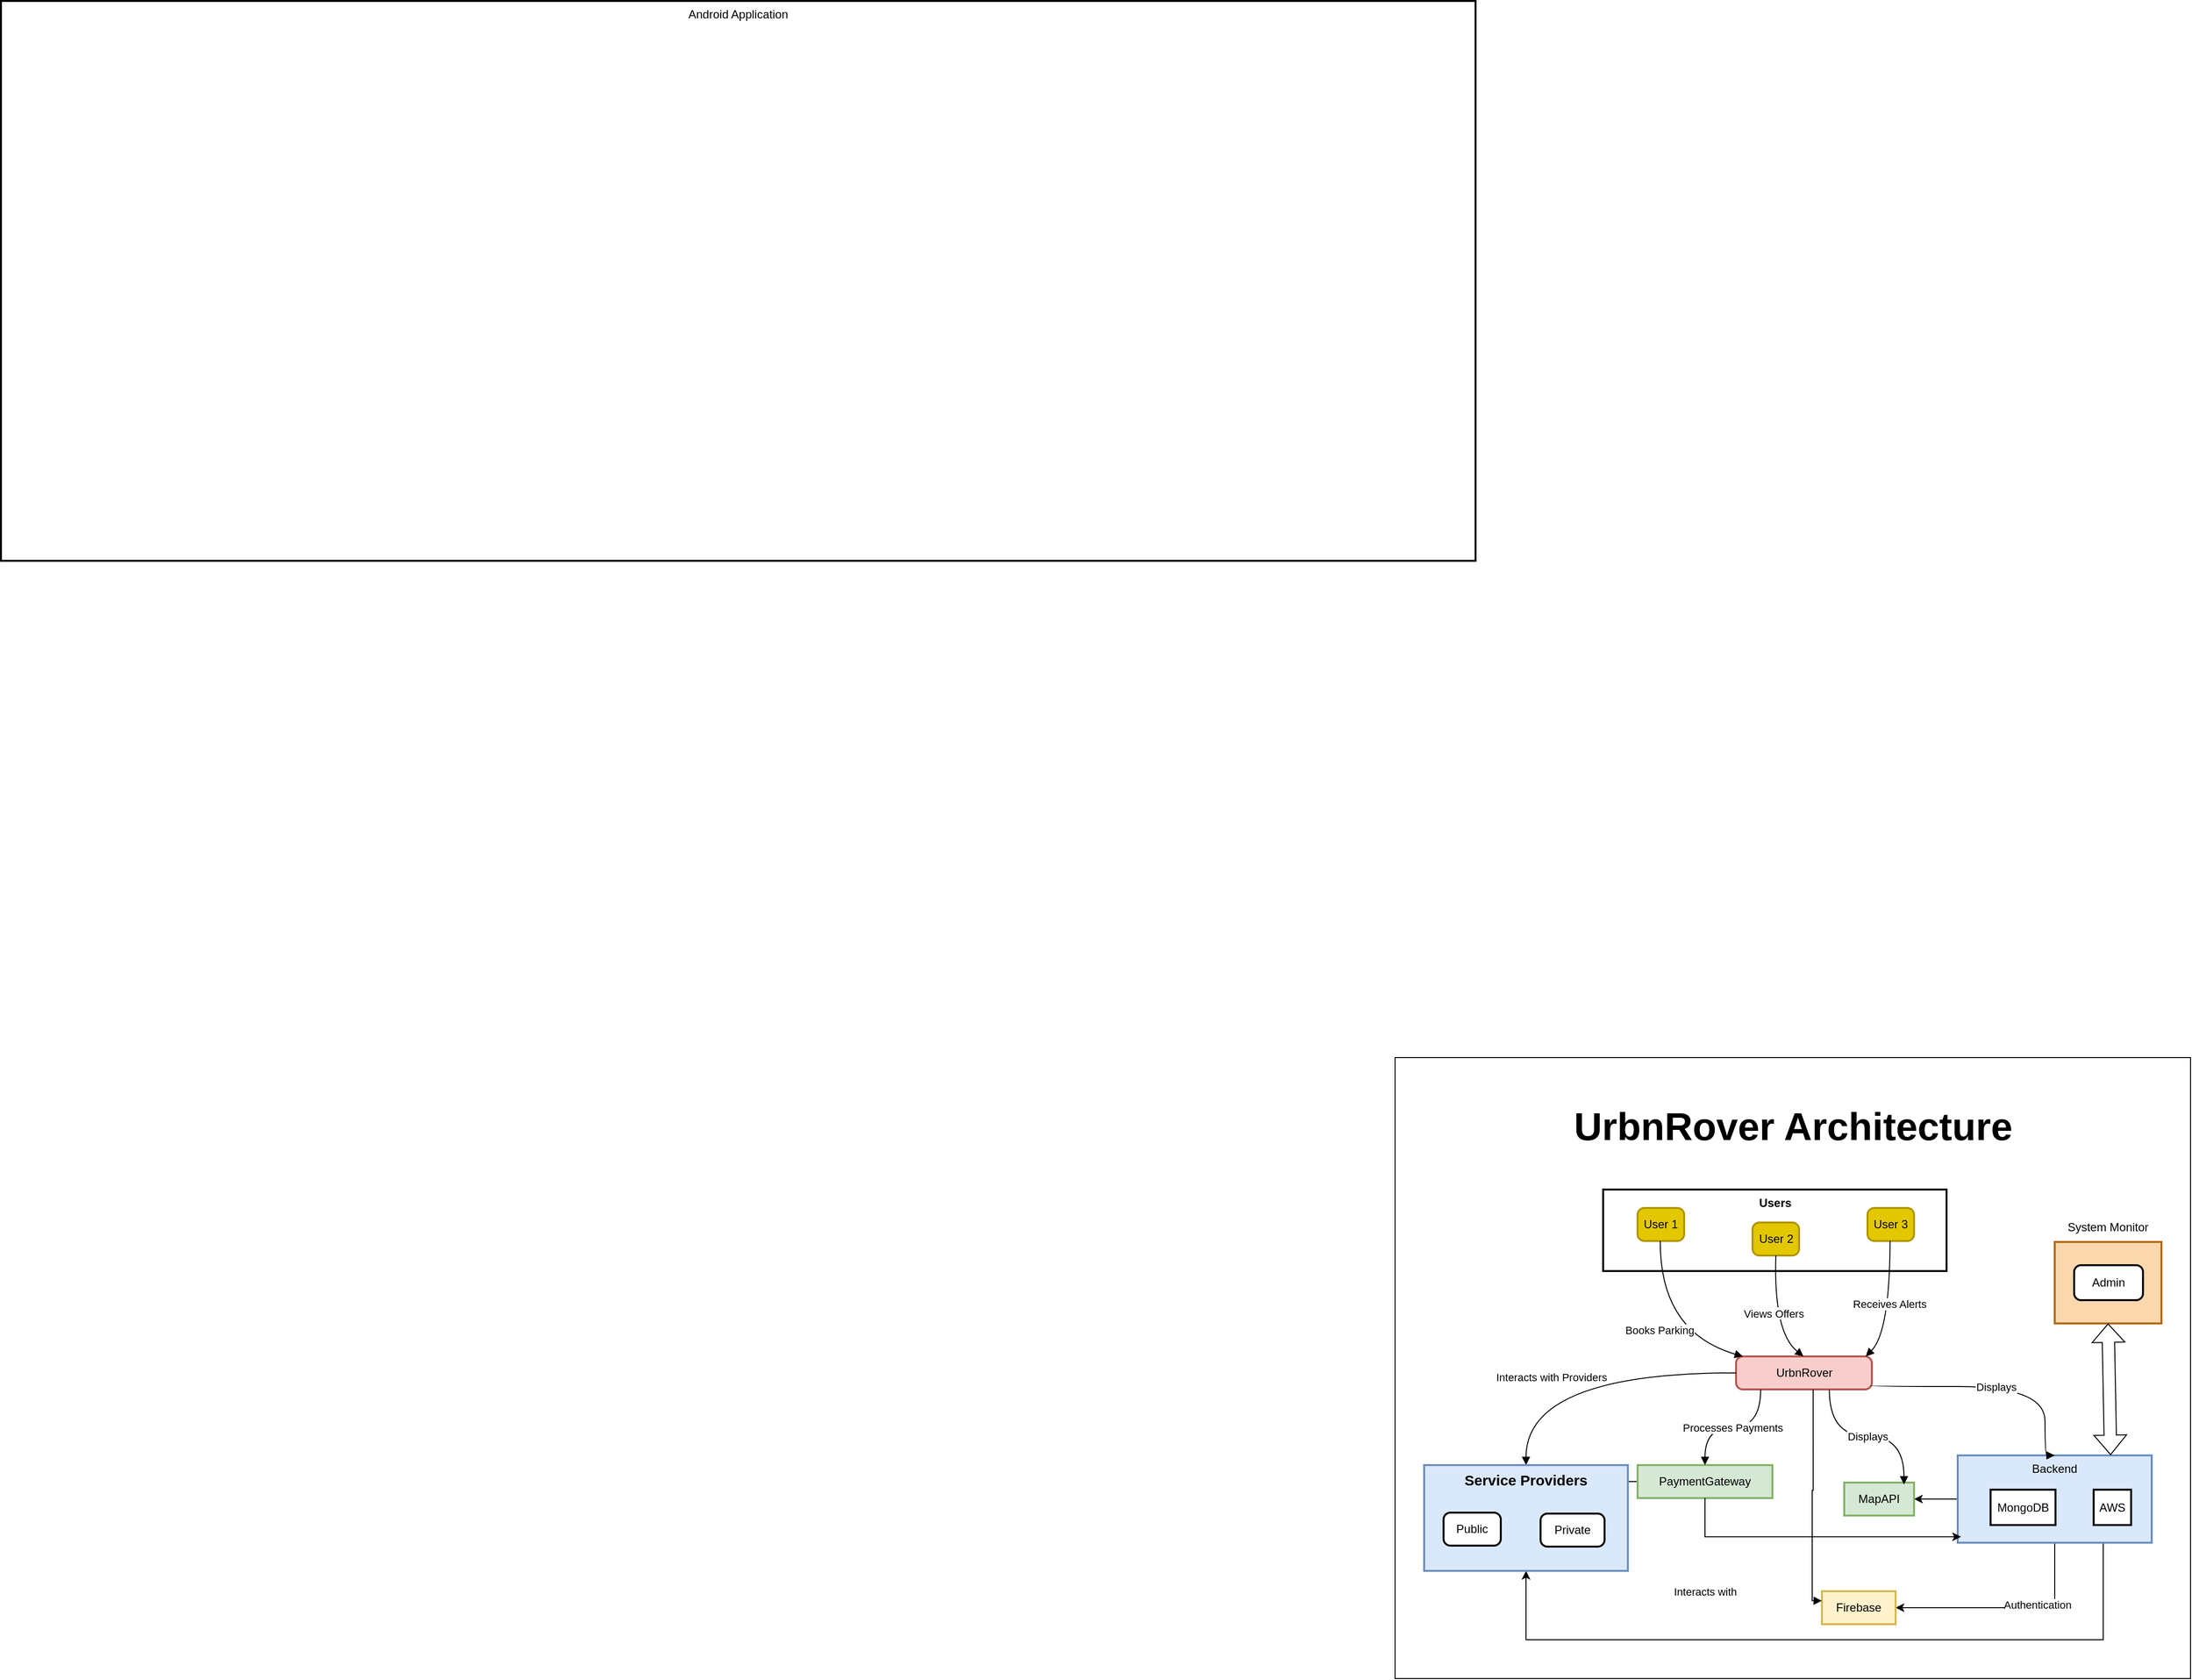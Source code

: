 <mxfile version="21.8.2" type="github">
  <diagram id="TGpe45YdTHm00n5unMOi" name="Page-2">
    <mxGraphModel dx="1500" dy="2562" grid="1" gridSize="10" guides="1" tooltips="1" connect="1" arrows="1" fold="1" page="1" pageScale="1" pageWidth="827" pageHeight="1169" math="0" shadow="0">
      <root>
        <mxCell id="0" />
        <mxCell id="1" parent="0" />
        <mxCell id="XvxGuA_PLaIaQm-edbHC-31" value="&lt;br&gt;&lt;br&gt;&lt;br&gt;&lt;br&gt;&lt;br&gt;&lt;br&gt;&lt;br&gt;" style="whiteSpace=wrap;html=1;" vertex="1" parent="1">
          <mxGeometry x="630" y="-110" width="820" height="640" as="geometry" />
        </mxCell>
        <mxCell id="XvxGuA_PLaIaQm-edbHC-7" style="edgeStyle=orthogonalEdgeStyle;rounded=0;orthogonalLoop=1;jettySize=auto;html=1;exitX=0.5;exitY=1;exitDx=0;exitDy=0;entryX=1;entryY=0.5;entryDx=0;entryDy=0;" edge="1" parent="1" source="cLZUiNcZSRKTFdNPr3M2-7" target="cLZUiNcZSRKTFdNPr3M2-13">
          <mxGeometry relative="1" as="geometry" />
        </mxCell>
        <mxCell id="XvxGuA_PLaIaQm-edbHC-8" value="Authentication" style="edgeLabel;html=1;align=center;verticalAlign=middle;resizable=0;points=[];" vertex="1" connectable="0" parent="XvxGuA_PLaIaQm-edbHC-7">
          <mxGeometry x="-0.258" y="-3" relative="1" as="geometry">
            <mxPoint as="offset" />
          </mxGeometry>
        </mxCell>
        <mxCell id="XvxGuA_PLaIaQm-edbHC-13" style="edgeStyle=orthogonalEdgeStyle;rounded=0;orthogonalLoop=1;jettySize=auto;html=1;exitX=0.75;exitY=1;exitDx=0;exitDy=0;entryX=0.5;entryY=1;entryDx=0;entryDy=0;" edge="1" parent="1" source="cLZUiNcZSRKTFdNPr3M2-7" target="cLZUiNcZSRKTFdNPr3M2-4">
          <mxGeometry relative="1" as="geometry">
            <Array as="points">
              <mxPoint x="1355" y="490" />
              <mxPoint x="755" y="490" />
            </Array>
          </mxGeometry>
        </mxCell>
        <mxCell id="XvxGuA_PLaIaQm-edbHC-16" style="edgeStyle=orthogonalEdgeStyle;rounded=0;orthogonalLoop=1;jettySize=auto;html=1;exitX=0;exitY=0.5;exitDx=0;exitDy=0;" edge="1" parent="1" source="cLZUiNcZSRKTFdNPr3M2-7" target="cLZUiNcZSRKTFdNPr3M2-12">
          <mxGeometry relative="1" as="geometry" />
        </mxCell>
        <mxCell id="cLZUiNcZSRKTFdNPr3M2-7" value="Backend" style="whiteSpace=wrap;strokeWidth=2;verticalAlign=top;fillColor=#dae8fc;strokeColor=#6c8ebf;" parent="1" vertex="1">
          <mxGeometry x="1210" y="300" width="200" height="90" as="geometry" />
        </mxCell>
        <mxCell id="cLZUiNcZSRKTFdNPr3M2-8" value="MongoDB" style="whiteSpace=wrap;strokeWidth=2;" parent="cLZUiNcZSRKTFdNPr3M2-7" vertex="1">
          <mxGeometry x="33.858" y="35.357" width="66.929" height="36.429" as="geometry" />
        </mxCell>
        <mxCell id="cLZUiNcZSRKTFdNPr3M2-9" value="AWS" style="whiteSpace=wrap;strokeWidth=2;" parent="cLZUiNcZSRKTFdNPr3M2-7" vertex="1">
          <mxGeometry x="140.157" y="35.357" width="38.583" height="36.429" as="geometry" />
        </mxCell>
        <mxCell id="cLZUiNcZSRKTFdNPr3M2-11" value="UrbnRover" style="rounded=1;absoluteArcSize=1;arcSize=14;whiteSpace=wrap;strokeWidth=2;fillColor=#f8cecc;strokeColor=#b85450;" parent="1" vertex="1">
          <mxGeometry x="981.5" y="198" width="140" height="34" as="geometry" />
        </mxCell>
        <mxCell id="cLZUiNcZSRKTFdNPr3M2-12" value="MapAPI" style="whiteSpace=wrap;strokeWidth=2;fillColor=#d5e8d4;strokeColor=#82b366;" parent="1" vertex="1">
          <mxGeometry x="1093" y="328" width="72" height="34" as="geometry" />
        </mxCell>
        <mxCell id="cLZUiNcZSRKTFdNPr3M2-13" value="Firebase" style="whiteSpace=wrap;strokeWidth=2;fillColor=#fff2cc;strokeColor=#d6b656;" parent="1" vertex="1">
          <mxGeometry x="1070" y="440" width="76" height="34" as="geometry" />
        </mxCell>
        <mxCell id="cLZUiNcZSRKTFdNPr3M2-14" value="Users" style="whiteSpace=wrap;strokeWidth=2;verticalAlign=top;fontStyle=1" parent="1" vertex="1">
          <mxGeometry x="844.5" y="26" width="354" height="84" as="geometry" />
        </mxCell>
        <mxCell id="cLZUiNcZSRKTFdNPr3M2-15" value="User 1" style="rounded=1;absoluteArcSize=1;arcSize=14;whiteSpace=wrap;strokeWidth=2;fillColor=#e3c800;fontColor=#000000;strokeColor=#B09500;" parent="1" vertex="1">
          <mxGeometry x="880" y="45" width="48" height="34" as="geometry" />
        </mxCell>
        <mxCell id="cLZUiNcZSRKTFdNPr3M2-16" value="User 2" style="rounded=1;absoluteArcSize=1;arcSize=14;whiteSpace=wrap;strokeWidth=2;fillColor=#e3c800;fontColor=#000000;strokeColor=#B09500;" parent="1" vertex="1">
          <mxGeometry x="998.5" y="60" width="48" height="34" as="geometry" />
        </mxCell>
        <mxCell id="cLZUiNcZSRKTFdNPr3M2-17" value="User 3" style="rounded=1;absoluteArcSize=1;arcSize=14;whiteSpace=wrap;strokeWidth=2;fillColor=#e3c800;fontColor=#000000;strokeColor=#B09500;" parent="1" vertex="1">
          <mxGeometry x="1117" y="45" width="48" height="34" as="geometry" />
        </mxCell>
        <mxCell id="XvxGuA_PLaIaQm-edbHC-24" value="" style="edgeStyle=orthogonalEdgeStyle;rounded=0;orthogonalLoop=1;jettySize=auto;html=1;" edge="1" parent="1" source="cLZUiNcZSRKTFdNPr3M2-18" target="cLZUiNcZSRKTFdNPr3M2-6">
          <mxGeometry relative="1" as="geometry" />
        </mxCell>
        <mxCell id="cLZUiNcZSRKTFdNPr3M2-18" value="PaymentGateway" style="whiteSpace=wrap;strokeWidth=2;fillColor=#d5e8d4;strokeColor=#82b366;" parent="1" vertex="1">
          <mxGeometry x="880" y="310" width="139" height="34" as="geometry" />
        </mxCell>
        <mxCell id="cLZUiNcZSRKTFdNPr3M2-19" value="Displays" style="startArrow=none;endArrow=block;exitX=0.687;exitY=1.01;entryX=0.856;entryY=0.059;rounded=0;exitDx=0;exitDy=0;exitPerimeter=0;edgeStyle=orthogonalEdgeStyle;curved=1;entryDx=0;entryDy=0;entryPerimeter=0;" parent="1" source="cLZUiNcZSRKTFdNPr3M2-11" target="cLZUiNcZSRKTFdNPr3M2-12" edge="1">
          <mxGeometry relative="1" as="geometry" />
        </mxCell>
        <mxCell id="cLZUiNcZSRKTFdNPr3M2-20" value="Interacts with" style="startArrow=none;endArrow=block;exitX=0.565;exitY=0.98;entryX=0.002;entryY=0.29;rounded=0;edgeStyle=orthogonalEdgeStyle;" parent="1" source="cLZUiNcZSRKTFdNPr3M2-11" target="cLZUiNcZSRKTFdNPr3M2-13" edge="1">
          <mxGeometry x="0.828" y="-110" relative="1" as="geometry">
            <mxPoint as="offset" />
          </mxGeometry>
        </mxCell>
        <mxCell id="cLZUiNcZSRKTFdNPr3M2-21" value="Books Parking" style="curved=1;startArrow=none;endArrow=block;exitX=0.487;exitY=0.993;entryX=0.039;entryY=-0.013;rounded=0;" parent="1" source="cLZUiNcZSRKTFdNPr3M2-15" target="cLZUiNcZSRKTFdNPr3M2-11" edge="1">
          <mxGeometry x="-0.003" relative="1" as="geometry">
            <Array as="points">
              <mxPoint x="903" y="173" />
            </Array>
            <mxPoint as="offset" />
          </mxGeometry>
        </mxCell>
        <mxCell id="cLZUiNcZSRKTFdNPr3M2-22" value="Views Offers" style="curved=1;startArrow=none;endArrow=block;exitX=0.501;exitY=0.993;entryX=0.496;entryY=-0.013;rounded=0;" parent="1" source="cLZUiNcZSRKTFdNPr3M2-16" target="cLZUiNcZSRKTFdNPr3M2-11" edge="1">
          <mxGeometry relative="1" as="geometry">
            <Array as="points">
              <mxPoint x="1020" y="173" />
            </Array>
          </mxGeometry>
        </mxCell>
        <mxCell id="cLZUiNcZSRKTFdNPr3M2-23" value="Receives Alerts" style="curved=1;startArrow=none;endArrow=block;exitX=0.485;exitY=0.993;entryX=0.967;entryY=-0.013;rounded=0;" parent="1" source="cLZUiNcZSRKTFdNPr3M2-17" target="cLZUiNcZSRKTFdNPr3M2-11" edge="1">
          <mxGeometry relative="1" as="geometry">
            <Array as="points">
              <mxPoint x="1140" y="173" />
            </Array>
          </mxGeometry>
        </mxCell>
        <mxCell id="cLZUiNcZSRKTFdNPr3M2-24" value="Processes Payments" style="startArrow=none;endArrow=block;exitX=0.194;exitY=0.98;rounded=0;edgeStyle=orthogonalEdgeStyle;curved=1;entryX=0.5;entryY=0;entryDx=0;entryDy=0;" parent="1" source="cLZUiNcZSRKTFdNPr3M2-11" target="cLZUiNcZSRKTFdNPr3M2-18" edge="1">
          <mxGeometry relative="1" as="geometry">
            <mxPoint x="920" y="300" as="targetPoint" />
          </mxGeometry>
        </mxCell>
        <mxCell id="cLZUiNcZSRKTFdNPr3M2-27" value="Interacts with Providers" style="startArrow=none;endArrow=block;exitX=0;exitY=0.5;rounded=0;entryX=0.5;entryY=0;entryDx=0;entryDy=0;exitDx=0;exitDy=0;edgeStyle=orthogonalEdgeStyle;curved=1;" parent="1" edge="1" target="cLZUiNcZSRKTFdNPr3M2-4" source="cLZUiNcZSRKTFdNPr3M2-11">
          <mxGeometry x="0.213" y="4" relative="1" as="geometry">
            <mxPoint x="1117" y="150.005" as="sourcePoint" />
            <mxPoint x="357" y="280" as="targetPoint" />
            <mxPoint x="-1" as="offset" />
          </mxGeometry>
        </mxCell>
        <mxCell id="zHc5FtYi1ibVrk5QGJjf-5" value="" style="group;rotation=90;" parent="1" vertex="1" connectable="0">
          <mxGeometry x="660" y="310" width="210" height="109" as="geometry" />
        </mxCell>
        <mxCell id="cLZUiNcZSRKTFdNPr3M2-4" value="Service Providers" style="whiteSpace=wrap;strokeWidth=2;verticalAlign=top;fontStyle=1;fontSize=15;fillColor=#dae8fc;strokeColor=#6c8ebf;" parent="zHc5FtYi1ibVrk5QGJjf-5" vertex="1">
          <mxGeometry width="210" height="109" as="geometry" />
        </mxCell>
        <mxCell id="cLZUiNcZSRKTFdNPr3M2-5" value="Public" style="rounded=1;absoluteArcSize=1;arcSize=14;whiteSpace=wrap;strokeWidth=2;" parent="zHc5FtYi1ibVrk5QGJjf-5" vertex="1">
          <mxGeometry x="20" y="49" width="59" height="34" as="geometry" />
        </mxCell>
        <mxCell id="cLZUiNcZSRKTFdNPr3M2-6" value="Private" style="rounded=1;absoluteArcSize=1;arcSize=14;whiteSpace=wrap;strokeWidth=2;" parent="zHc5FtYi1ibVrk5QGJjf-5" vertex="1">
          <mxGeometry x="120" y="50" width="66" height="34" as="geometry" />
        </mxCell>
        <mxCell id="XvxGuA_PLaIaQm-edbHC-3" value="Displays" style="curved=1;startArrow=none;endArrow=block;entryX=0.5;entryY=0;rounded=0;edgeStyle=orthogonalEdgeStyle;entryDx=0;entryDy=0;" edge="1" parent="1" target="cLZUiNcZSRKTFdNPr3M2-7">
          <mxGeometry relative="1" as="geometry">
            <Array as="points">
              <mxPoint x="1300" y="229" />
            </Array>
            <mxPoint x="1120" y="228" as="sourcePoint" />
            <mxPoint x="1124" y="351" as="targetPoint" />
          </mxGeometry>
        </mxCell>
        <mxCell id="XvxGuA_PLaIaQm-edbHC-5" value="" style="group" vertex="1" connectable="0" parent="1">
          <mxGeometry x="1310" y="50" width="110" height="114" as="geometry" />
        </mxCell>
        <mxCell id="cLZUiNcZSRKTFdNPr3M2-1" value="" style="whiteSpace=wrap;strokeWidth=2;verticalAlign=top;fillColor=#fad7ac;strokeColor=#b46504;" parent="XvxGuA_PLaIaQm-edbHC-5" vertex="1">
          <mxGeometry y="30" width="110" height="84" as="geometry" />
        </mxCell>
        <mxCell id="cLZUiNcZSRKTFdNPr3M2-2" value="Admin" style="rounded=1;absoluteArcSize=1;arcSize=14;whiteSpace=wrap;strokeWidth=2;" parent="XvxGuA_PLaIaQm-edbHC-5" vertex="1">
          <mxGeometry x="20" y="54" width="71" height="36" as="geometry" />
        </mxCell>
        <mxCell id="zHc5FtYi1ibVrk5QGJjf-8" value="System Monitor" style="text;strokeColor=none;align=center;fillColor=none;html=1;verticalAlign=middle;whiteSpace=wrap;rounded=0;" parent="XvxGuA_PLaIaQm-edbHC-5" vertex="1">
          <mxGeometry x="10" width="90" height="30" as="geometry" />
        </mxCell>
        <mxCell id="XvxGuA_PLaIaQm-edbHC-9" style="edgeStyle=orthogonalEdgeStyle;rounded=0;orthogonalLoop=1;jettySize=auto;html=1;exitX=0.5;exitY=1;exitDx=0;exitDy=0;entryX=0.017;entryY=0.932;entryDx=0;entryDy=0;entryPerimeter=0;" edge="1" parent="1" source="cLZUiNcZSRKTFdNPr3M2-18" target="cLZUiNcZSRKTFdNPr3M2-7">
          <mxGeometry relative="1" as="geometry" />
        </mxCell>
        <mxCell id="XvxGuA_PLaIaQm-edbHC-23" value="" style="shape=flexArrow;endArrow=classic;startArrow=classic;html=1;rounded=0;entryX=0.5;entryY=1;entryDx=0;entryDy=0;width=12.727;startSize=6.382;exitX=0.788;exitY=-0.003;exitDx=0;exitDy=0;exitPerimeter=0;" edge="1" parent="1" source="cLZUiNcZSRKTFdNPr3M2-7" target="cLZUiNcZSRKTFdNPr3M2-1">
          <mxGeometry width="100" height="100" relative="1" as="geometry">
            <mxPoint x="1450" y="340" as="sourcePoint" />
            <mxPoint x="1550" y="240" as="targetPoint" />
            <Array as="points" />
          </mxGeometry>
        </mxCell>
        <mxCell id="cLZUiNcZSRKTFdNPr3M2-10" value="Android Application" style="whiteSpace=wrap;strokeWidth=2;verticalAlign=top;" parent="1" vertex="1">
          <mxGeometry x="-807" y="-1199" width="1520" height="577" as="geometry" />
        </mxCell>
        <mxCell id="XvxGuA_PLaIaQm-edbHC-34" value="UrbnRover Architecture" style="text;strokeColor=none;align=center;fillColor=none;html=1;verticalAlign=middle;whiteSpace=wrap;rounded=0;fontStyle=1;fontSize=40;" vertex="1" parent="1">
          <mxGeometry x="806.62" y="-60" width="466.75" height="40" as="geometry" />
        </mxCell>
      </root>
    </mxGraphModel>
  </diagram>
</mxfile>
